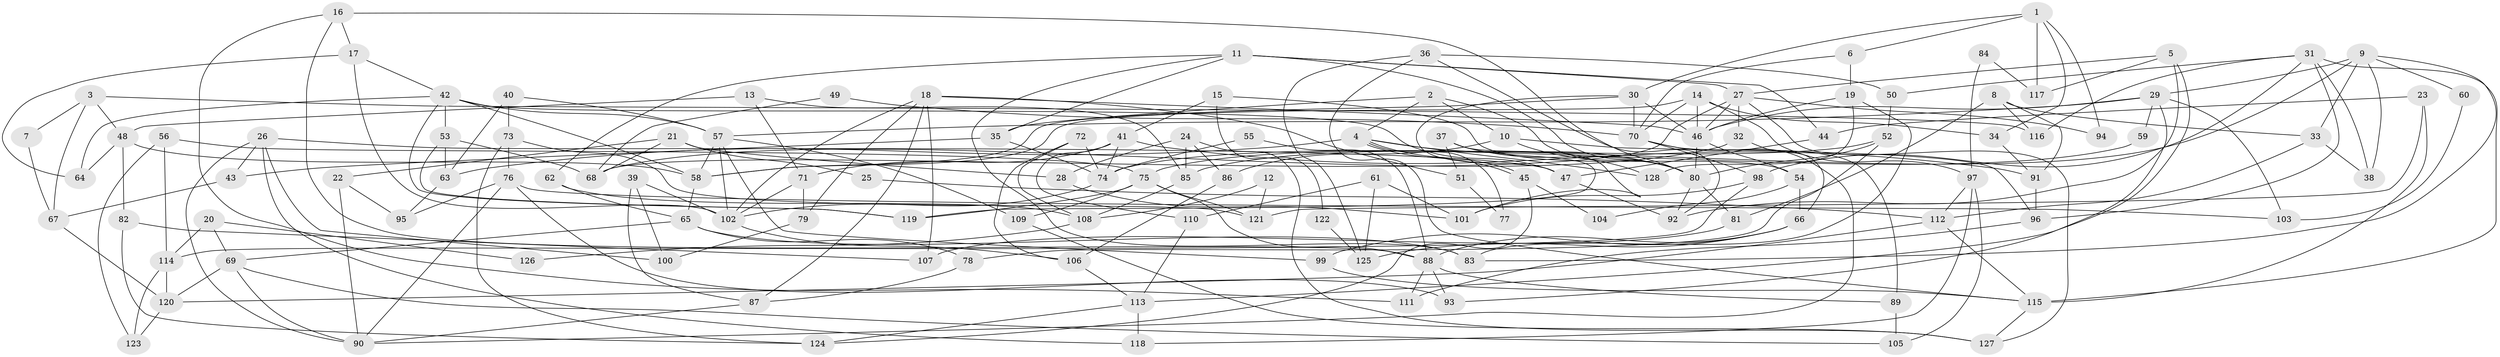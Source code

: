 // coarse degree distribution, {6: 0.1, 3: 0.17777777777777778, 4: 0.26666666666666666, 7: 0.044444444444444446, 5: 0.2222222222222222, 8: 0.05555555555555555, 9: 0.03333333333333333, 1: 0.011111111111111112, 10: 0.011111111111111112, 2: 0.07777777777777778}
// Generated by graph-tools (version 1.1) at 2025/37/03/04/25 23:37:00]
// undirected, 128 vertices, 256 edges
graph export_dot {
  node [color=gray90,style=filled];
  1;
  2;
  3;
  4;
  5;
  6;
  7;
  8;
  9;
  10;
  11;
  12;
  13;
  14;
  15;
  16;
  17;
  18;
  19;
  20;
  21;
  22;
  23;
  24;
  25;
  26;
  27;
  28;
  29;
  30;
  31;
  32;
  33;
  34;
  35;
  36;
  37;
  38;
  39;
  40;
  41;
  42;
  43;
  44;
  45;
  46;
  47;
  48;
  49;
  50;
  51;
  52;
  53;
  54;
  55;
  56;
  57;
  58;
  59;
  60;
  61;
  62;
  63;
  64;
  65;
  66;
  67;
  68;
  69;
  70;
  71;
  72;
  73;
  74;
  75;
  76;
  77;
  78;
  79;
  80;
  81;
  82;
  83;
  84;
  85;
  86;
  87;
  88;
  89;
  90;
  91;
  92;
  93;
  94;
  95;
  96;
  97;
  98;
  99;
  100;
  101;
  102;
  103;
  104;
  105;
  106;
  107;
  108;
  109;
  110;
  111;
  112;
  113;
  114;
  115;
  116;
  117;
  118;
  119;
  120;
  121;
  122;
  123;
  124;
  125;
  126;
  127;
  128;
  1 -- 34;
  1 -- 30;
  1 -- 6;
  1 -- 94;
  1 -- 117;
  2 -- 4;
  2 -- 80;
  2 -- 10;
  2 -- 35;
  3 -- 67;
  3 -- 48;
  3 -- 7;
  3 -- 116;
  4 -- 45;
  4 -- 45;
  4 -- 80;
  4 -- 63;
  4 -- 77;
  4 -- 128;
  5 -- 27;
  5 -- 92;
  5 -- 113;
  5 -- 117;
  6 -- 19;
  6 -- 70;
  7 -- 67;
  8 -- 116;
  8 -- 33;
  8 -- 81;
  8 -- 91;
  9 -- 83;
  9 -- 85;
  9 -- 29;
  9 -- 33;
  9 -- 38;
  9 -- 60;
  10 -- 128;
  10 -- 86;
  10 -- 96;
  11 -- 80;
  11 -- 35;
  11 -- 27;
  11 -- 44;
  11 -- 62;
  11 -- 83;
  12 -- 121;
  12 -- 108;
  13 -- 48;
  13 -- 71;
  13 -- 85;
  14 -- 46;
  14 -- 70;
  14 -- 34;
  14 -- 58;
  14 -- 97;
  15 -- 54;
  15 -- 41;
  15 -- 122;
  16 -- 88;
  16 -- 17;
  16 -- 80;
  16 -- 111;
  17 -- 102;
  17 -- 64;
  17 -- 42;
  18 -- 102;
  18 -- 46;
  18 -- 51;
  18 -- 79;
  18 -- 87;
  18 -- 107;
  19 -- 83;
  19 -- 46;
  19 -- 128;
  20 -- 114;
  20 -- 69;
  20 -- 126;
  21 -- 28;
  21 -- 68;
  21 -- 22;
  21 -- 25;
  22 -- 95;
  22 -- 90;
  23 -- 115;
  23 -- 44;
  23 -- 121;
  24 -- 127;
  24 -- 86;
  24 -- 28;
  24 -- 85;
  25 -- 112;
  26 -- 90;
  26 -- 47;
  26 -- 43;
  26 -- 100;
  26 -- 118;
  27 -- 46;
  27 -- 32;
  27 -- 68;
  27 -- 94;
  27 -- 127;
  28 -- 101;
  29 -- 57;
  29 -- 46;
  29 -- 59;
  29 -- 93;
  29 -- 103;
  30 -- 46;
  30 -- 70;
  30 -- 47;
  30 -- 58;
  31 -- 50;
  31 -- 115;
  31 -- 38;
  31 -- 96;
  31 -- 98;
  31 -- 116;
  32 -- 66;
  32 -- 68;
  33 -- 38;
  33 -- 112;
  34 -- 91;
  35 -- 74;
  35 -- 43;
  36 -- 125;
  36 -- 115;
  36 -- 50;
  36 -- 92;
  37 -- 80;
  37 -- 119;
  37 -- 51;
  37 -- 101;
  39 -- 102;
  39 -- 87;
  39 -- 100;
  40 -- 57;
  40 -- 63;
  40 -- 73;
  41 -- 71;
  41 -- 91;
  41 -- 74;
  41 -- 110;
  42 -- 58;
  42 -- 47;
  42 -- 53;
  42 -- 57;
  42 -- 64;
  42 -- 119;
  43 -- 67;
  44 -- 47;
  45 -- 124;
  45 -- 104;
  46 -- 80;
  46 -- 54;
  47 -- 92;
  48 -- 58;
  48 -- 82;
  48 -- 64;
  49 -- 70;
  49 -- 68;
  50 -- 52;
  51 -- 77;
  52 -- 74;
  52 -- 80;
  52 -- 78;
  53 -- 68;
  53 -- 63;
  53 -- 119;
  54 -- 66;
  54 -- 104;
  55 -- 88;
  55 -- 74;
  56 -- 114;
  56 -- 75;
  56 -- 123;
  57 -- 58;
  57 -- 99;
  57 -- 102;
  57 -- 109;
  58 -- 65;
  59 -- 75;
  60 -- 103;
  61 -- 110;
  61 -- 101;
  61 -- 125;
  62 -- 65;
  62 -- 108;
  63 -- 95;
  65 -- 69;
  65 -- 78;
  65 -- 83;
  66 -- 99;
  66 -- 88;
  66 -- 125;
  67 -- 120;
  69 -- 90;
  69 -- 105;
  69 -- 120;
  70 -- 90;
  70 -- 89;
  70 -- 98;
  71 -- 102;
  71 -- 79;
  72 -- 108;
  72 -- 74;
  72 -- 106;
  73 -- 121;
  73 -- 76;
  73 -- 124;
  74 -- 102;
  75 -- 88;
  75 -- 119;
  75 -- 109;
  75 -- 121;
  76 -- 90;
  76 -- 93;
  76 -- 95;
  76 -- 103;
  78 -- 87;
  79 -- 100;
  80 -- 92;
  80 -- 81;
  81 -- 107;
  82 -- 124;
  82 -- 107;
  84 -- 97;
  84 -- 117;
  85 -- 108;
  86 -- 106;
  87 -- 90;
  88 -- 111;
  88 -- 93;
  88 -- 89;
  89 -- 105;
  91 -- 96;
  96 -- 111;
  97 -- 112;
  97 -- 105;
  97 -- 118;
  98 -- 101;
  98 -- 114;
  99 -- 115;
  102 -- 106;
  106 -- 113;
  108 -- 126;
  109 -- 127;
  110 -- 113;
  112 -- 120;
  112 -- 115;
  113 -- 118;
  113 -- 124;
  114 -- 123;
  114 -- 120;
  115 -- 127;
  120 -- 123;
  122 -- 125;
}

